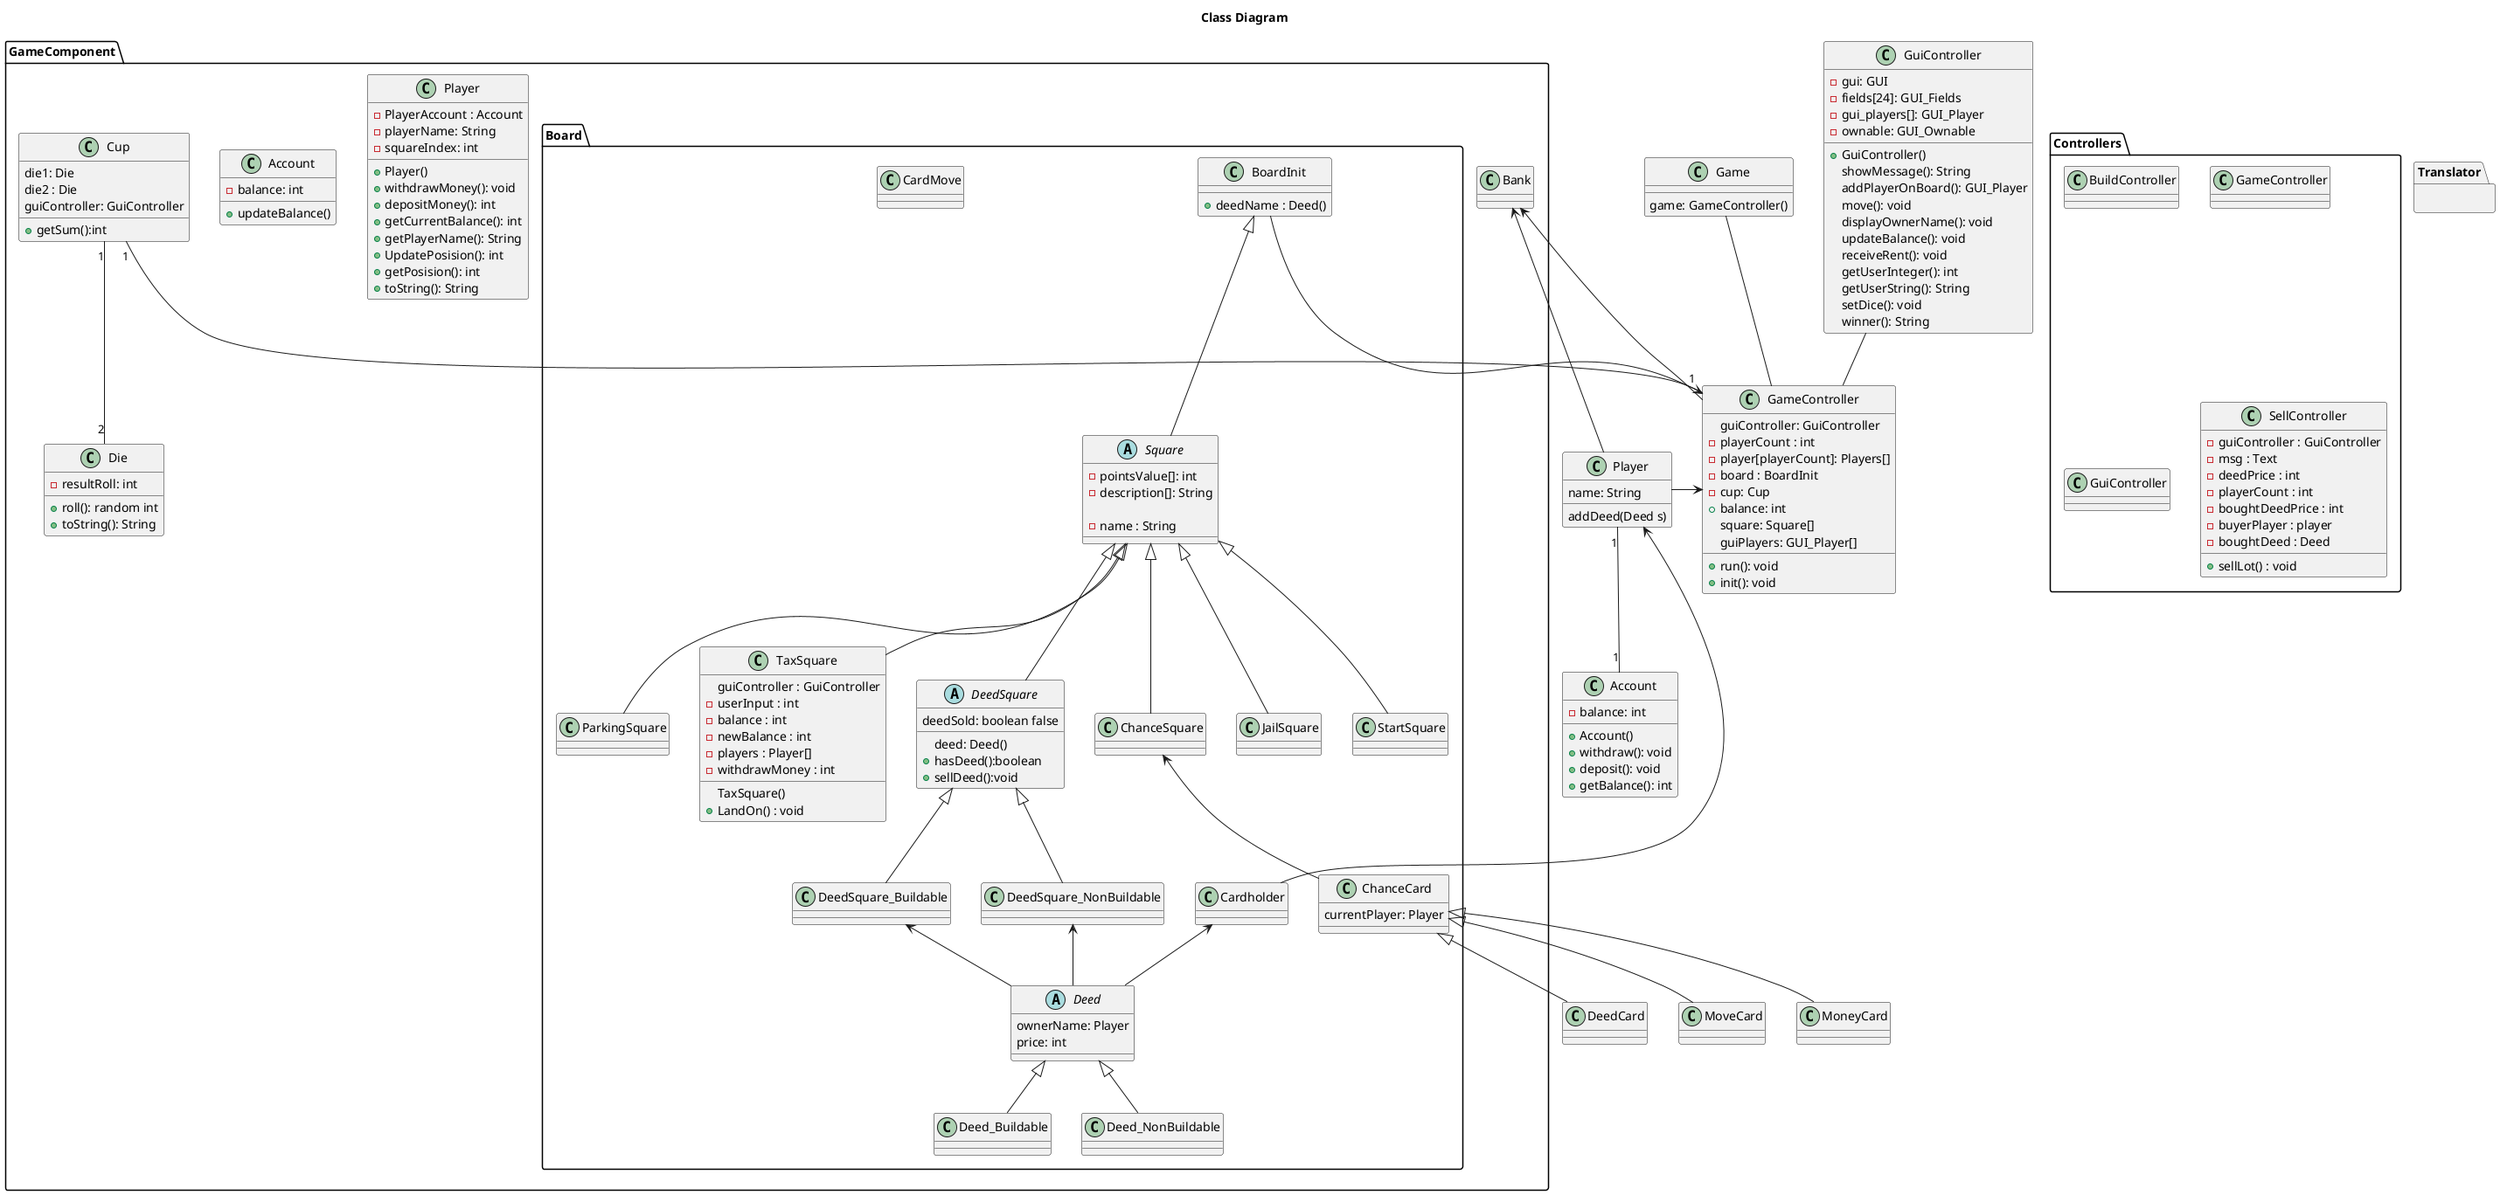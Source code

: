 @startuml

title Class Diagram
package "Controllers"{
class BuildController{
}
class GameController{
}

class GuiController{}
class SellController{
- guiController : GuiController
- msg : Text
- deedPrice : int
- playerCount : int
- boughtDeedPrice : int
- buyerPlayer : player
- boughtDeed : Deed

+ sellLot() : void
}
}

package "GameComponent"{
package "Board"{
class Square {
-pointsValue[]: int
-description[]: String

}

class BoardInit {
+deedName : Deed()

}

abstract class Square {
- name : String
}

abstract class DeedSquare {
deed: Deed()
deedSold: boolean false
+hasDeed():boolean
+sellDeed():void

}

class DeedSquare_Buildable {

}

class DeedSquare_NonBuildable {}

abstract class Deed {
ownerName: Player
price: int

}
class ChanceCard {
currentPlayer: Player

}

class CardMove {

}

class Cardholder {}
class Deed_Buildable{}

class Deed_NonBuildable{}
class ChanceSquare {}

class ChanceCard {}

class JailSquare {}

class StartSquare {}

class ParkingSquare {}
class TaxSquare{
guiController : GuiController
- userInput : int
- balance : int
- newBalance : int
- players : Player[]
- withdrawMoney : int

TaxSquare()
+ LandOn() : void
}
}

class Cup{
die1: Die
die2 : Die
guiController: GuiController
+getSum():int
}

class Die {
-resultRoll: int

+roll(): random int
+toString(): String
}

class Player{
-PlayerAccount : Account
-playerName: String
-squareIndex: int
+Player()
+withdrawMoney(): void
+depositMoney(): int
+getCurrentBalance(): int
+getPlayerName(): String
+UpdatePosision(): int
+getPosision(): int
+toString(): String

}

class Account{
-balance: int
+updateBalance()

}
class Bank {
}

}
package "Translator"{}
class Game{
game: GameController()
}





class GameController {
guiController: GuiController
-playerCount : int
-player[playerCount]: Players[]
-board : BoardInit
-cup: Cup
+balance: int
square: Square[]
guiPlayers: GUI_Player[]

+run(): void
+init(): void

}





class Player {
name: String
addDeed(Deed s)

}

class Account {
-balance: int
+Account()
+withdraw(): void
+deposit(): void
+getBalance(): int

}



class GuiController{
-gui: GUI
-fields[24]: GUI_Fields
-gui_players[]: GUI_Player
-ownable: GUI_Ownable
+GuiController()
showMessage(): String
addPlayerOnBoard(): GUI_Player
move(): void
displayOwnerName(): void
updateBalance(): void
receiveRent(): void
getUserInteger(): int
getUserString(): String
setDice(): void
winner(): String
}





Bank <-down- GameController

Bank <-down- Player

GameController -up- Game

GuiController -down- GameController

GameController <-down- BoardInit

BoardInit <|-down- Square

Square <|-down- DeedSquare

Square <|-down- TaxSquare

DeedSquare <|-down- DeedSquare_Buildable

DeedSquare <|-down- DeedSquare_NonBuildable

DeedSquare_Buildable <-down- Deed

DeedSquare_NonBuildable <-down- Deed


Deed <|-down- Deed_Buildable

Deed <|-down- Deed_NonBuildable

Square  <|-down- ChanceSquare

ChanceSquare <-down- ChanceCard

Square  <|-down- JailSquare

Square  <|-down- StartSquare

Square  <|-down- ParkingSquare

ChanceCard <|-down- MoveCard

ChanceCard <|-down- MoneyCard

ChanceCard <|-down- DeedCard

Player <-left- Cardholder

Cardholder <-down- Deed



GameController <-left- Player

GameController "1" -right- "1" Cup




Cup "1" -down- "2" Die

Player "1" -down- "1" Account

@enduml


